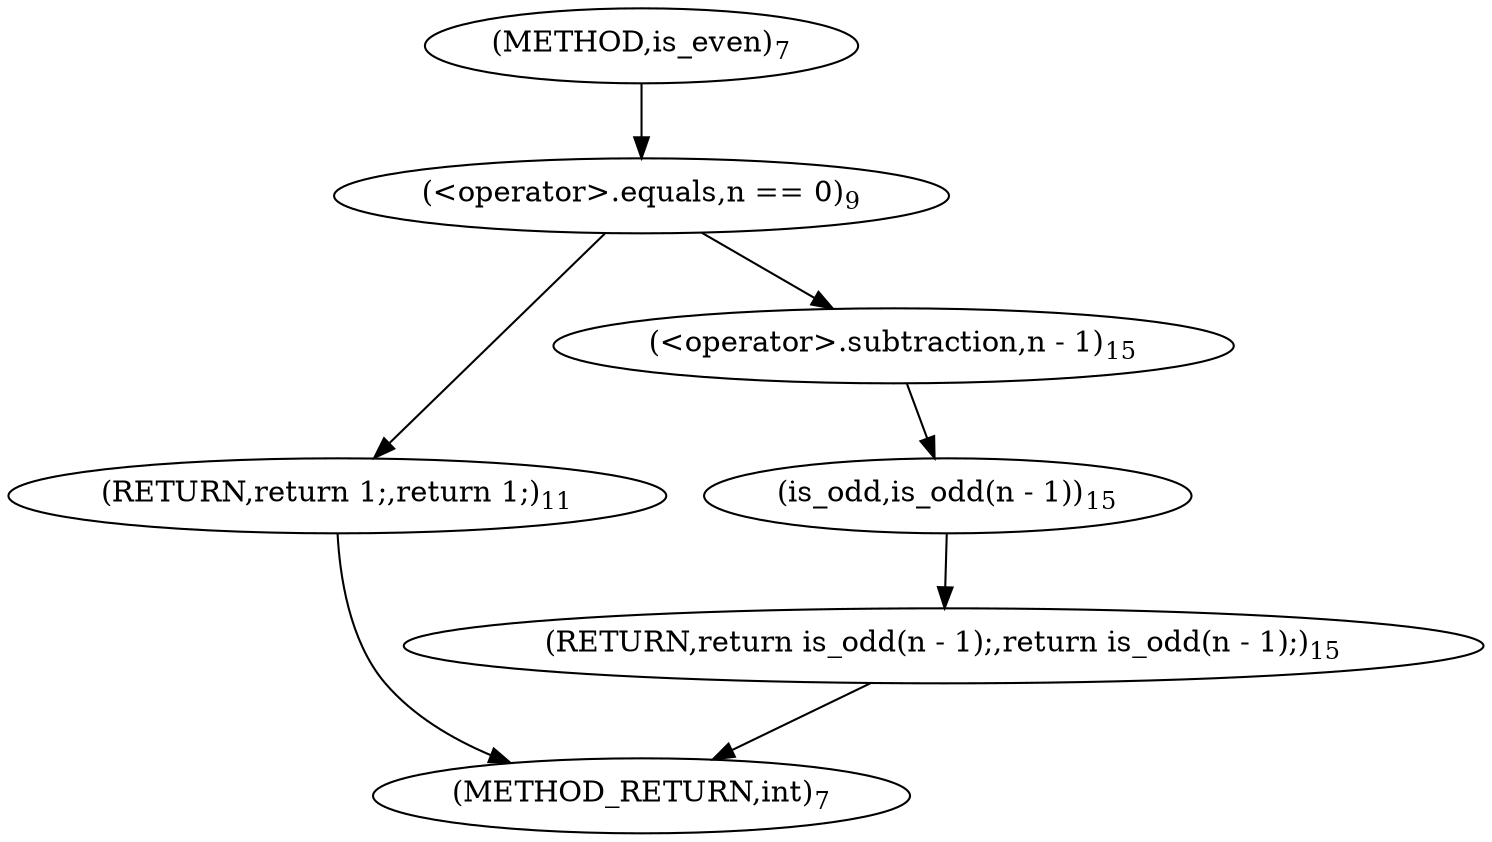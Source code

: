 digraph "is_even" {  
"23" [label = <(&lt;operator&gt;.equals,n == 0)<SUB>9</SUB>> ]
"27" [label = <(RETURN,return 1;,return 1;)<SUB>11</SUB>> ]
"31" [label = <(RETURN,return is_odd(n - 1);,return is_odd(n - 1);)<SUB>15</SUB>> ]
"32" [label = <(is_odd,is_odd(n - 1))<SUB>15</SUB>> ]
"33" [label = <(&lt;operator&gt;.subtraction,n - 1)<SUB>15</SUB>> ]
"19" [label = <(METHOD,is_even)<SUB>7</SUB>> ]
"36" [label = <(METHOD_RETURN,int)<SUB>7</SUB>> ]
  "23" -> "27" 
  "23" -> "33" 
  "27" -> "36" 
  "31" -> "36" 
  "32" -> "31" 
  "33" -> "32" 
  "19" -> "23" 
}
